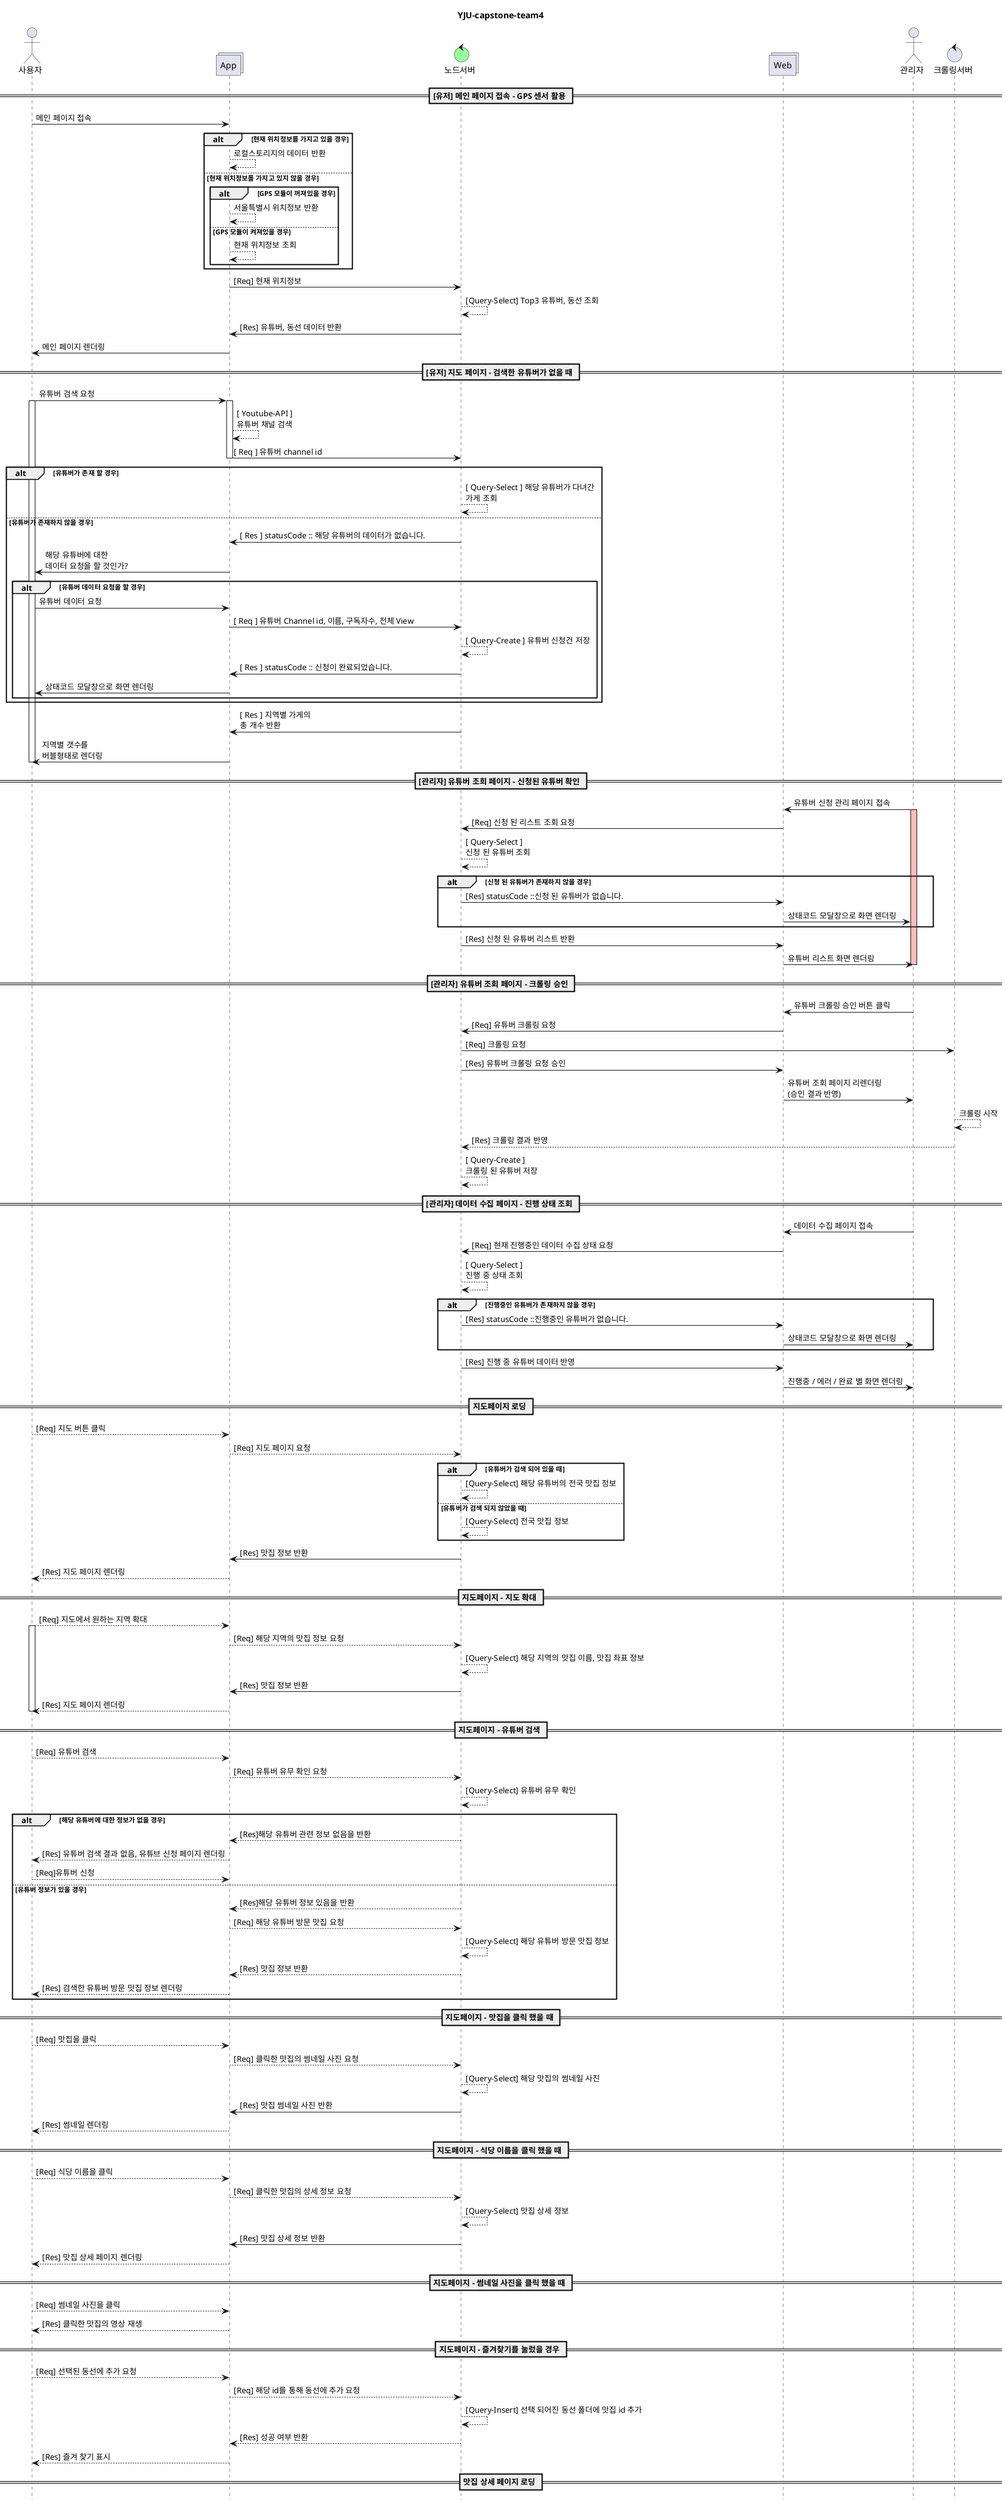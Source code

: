 @startuml

title YJU-capstone-team4
footer Page %page% of %lastpage%

actor 사용자 as User
collections App
control 노드서버 as Node #99FF99

collections Web
actor 관리자 as Admin
control 크롤링서버 as Lamda

== [유저] 메인 페이지 접속 - GPS 센서 활용 ==
User -> App : 메인 페이지 접속
alt 현재 위치정보를 가지고 있을 경우
    App --> App : 로컬스토리지의 데이터 반환
else 현재 위치정보를 가지고 있지 않을 경우
    alt GPS 모듈이 꺼져있을 경우
        App --> App : 서울특별시 위치정보 반환
    else GPS 모듈이 켜져있을 경우
        App --> App : 현재 위치정보 조회
    end
end

App -> Node : [Req] 현재 위치정보
Node --> Node : [Query-Select] Top3 유튜버, 동선 조회
Node -> App : [Res] 유튜버, 동선 데이터 반환
App -> User : 메인 페이지 렌더링


== [유저] 지도 페이지 - 검색한 유튜버가 없을 때 ==
User -> App : 유튜버 검색 요청
activate User
' activate User #FFBBBB
activate App
App --> App : [ Youtube-API ]\n유튜버 채널 검색
App -> Node : [ Req ] 유튜버 channel id
deactivate App
alt 유튜버가 존재 할 경우
    Node --> Node : [ Query-Select ] 해당 유튜버가 다녀간\n가게 조회
else 유튜버가 존재하지 않을 경우
    Node -> App : [ Res ] statusCode :: 해당 유튜버의 데이터가 없습니다.
    App -> User : 해당 유튜버에 대한\n데이터 요청을 할 것인가?
    alt 유튜버 데이터 요청을 할 경우
        User -> App : 유튜버 데이터 요청
        App -> Node : [ Req ] 유튜버 Channel id, 이름, 구독자수, 전체 View
        Node --> Node : [ Query-Create ] 유튜버 신청건 저장
        Node -> App : [ Res ] statusCode :: 신청이 완료되었습니다.
        App -> User : 상태코드 모달창으로 화면 렌더링                                                       
    end
end
Node -> App : [ Res ] 지역별 가게의\n총 개수 반환
App -> User : 지역별 갯수를\n버블형태로 렌더링
deactivate User

== [관리자] 유튜버 조회 페이지 - 신청된 유튜버 확인 ==
Admin ->  Web : 유튜버 신청 관리 페이지 접속
activate Admin #FFBBBB
Web -> Node : [Req] 신청 된 리스트 조회 요청
Node --> Node : [ Query-Select ]\n신청 된 유튜버 조회
alt 신청 된 유튜버가 존재하지 않을 경우
    Node -> Web : [Res] statusCode ::신청 된 유튜버가 없습니다.
    Web -> Admin : 상태코드 모달창으로 화면 렌더링
end
Node -> Web : [Res] 신청 된 유튜버 리스트 반환
Web -> Admin : 유튜버 리스트 화면 렌더링
deactivate Admin

== [관리자] 유튜버 조회 페이지 - 크롤링 승인 ==
Admin -> Web : 유튜버 크롤링 승인 버튼 클릭
Web -> Node : [Req] 유튜버 크롤링 요청
Node -> Lamda : [Req] 크롤링 요청
Node -> Web : [Res] 유튜버 크롤링 요청 승인
Web -> Admin : 유튜버 조회 페이지 리렌더링\n(승인 결과 반영)
Lamda --> Lamda : 크롤링 시작
Lamda --> Node : [Res] 크롤링 결과 반영
Node --> Node : [ Query-Create ]\n크롤링 된 유튜버 저장

== [관리자] 데이터 수집 페이지 - 진행 상태 조회 ==
Admin -> Web : 데이터 수집 페이지 접속
Web -> Node : [Req] 현재 진행중인 데이터 수집 상태 요청
Node --> Node : [ Query-Select ]\n진행 중 상태 조회
alt 진행중인 유튜버가 존재하지 않을 경우
    Node -> Web : [Res] statusCode ::진행중인 유튜버가 없습니다.
    Web -> Admin : 상태코드 모달창으로 화면 렌더링
end
Node -> Web : [Res] 진행 중 유튜버 데이터 반영
Web -> Admin : 진행중 / 에러 / 완료 별 화면 렌더링

== 지도페이지 로딩 ==
User --> App : [Req] 지도 버튼 클릭
App --> Node : [Req] 지도 페이지 요청
alt 유튜버가 검색 되어 있을 때
    Node --> Node : [Query-Select] 해당 유튜버의 전국 맛집 정보
else 유튜버가 검색 되지 않았을 때
    Node --> Node : [Query-Select] 전국 맛집 정보
end
Node -> App : [Res] 맛집 정보 반환
App --> User : [Res] 지도 페이지 렌더링

== 지도페이지 - 지도 확대 ==
User --> App : [Req] 지도에서 원하는 지역 확대
activate User
App --> Node : [Req] 해당 지역의 맛집 정보 요청
Node --> Node : [Query-Select] 해당 지역의 맛집 이름, 맛집 좌표 정보
Node -> App : [Res] 맛집 정보 반환
App --> User : [Res] 지도 페이지 렌더링
deactivate User

== 지도페이지 - 유튜버 검색 ==
User --> App : [Req] 유튜버 검색
App --> Node : [Req] 유튜버 유무 확인 요청
Node --> Node :  [Query-Select] 유튜버 유무 확인
alt 해당 유튜버에 대한 정보가 없을 경우
    Node --> App : [Res]해당 유튜버 관련 정보 없음을 반환
    App --> User : [Res] 유튜버 검색 결과 없음, 유튜브 신청 페이지 렌더링
    User --> App : [Req]유튜버 신청
else 유튜버 정보가 있을 경우
    Node --> App : [Res]해당 유튜버 정보 있음을 반환
    App --> Node : [Req] 해당 유튜버 방문 맛집 요청
    Node --> Node : [Query-Select] 해당 유튜버 방문 맛집 정보
    Node --> App : [Res] 맛집 정보 반환
    App --> User : [Res] 검색한 유튜버 방문 맛집 정보 렌더링
end

== 지도페이지 - 맛집을 클릭 했을 때 ==
User --> App : [Req] 맛집을 클릭
App --> Node : [Req] 클릭한 맛집의 썸네일 사진 요청
Node --> Node : [Query-Select] 해당 맛집의 썸네일 사진
Node -> App : [Res] 맛집 썸네일 사진 반환
App --> User : [Res] 썸네일 렌더링

== 지도페이지 - 식당 이름을 클릭 했을 때 ==
User --> App : [Req] 식당 이름을 클릭
App --> Node : [Req] 클릭한 맛집의 상세 정보 요청
Node --> Node : [Query-Select] 맛집 상세 정보
Node -> App : [Res] 맛집 상세 정보 반환
App --> User : [Res] 맛집 상세 페이지 렌더링

== 지도페이지 - 썸네일 사진을 클릭 했을 때 ==
User --> App : [Req] 썸네일 사진을 클릭
App --> User : [Res] 클릭한 맛집의 영상 재생

== 지도페이지 - 즐겨찾기를 눌렀을 경우 ==
User --> App : [Req] 선택된 동선에 추가 요청
App --> Node : [Req] 해당 id를 통해 동선에 추가 요청
Node --> Node : [Query-Insert] 선택 되어진 동선 폴더에 맛집 id 추가
Node --> App : [Res] 성공 여부 반환
App --> User : [Res] 즐겨 찾기 표시

== 맛집 상세 페이지 로딩 ==
User --> App : [Req] 맛집 상세 페이지 요청
App --> Node : [Req] 자세히 보기 눌러진 맛집 정보 요청
Node --> Node : [Query-Select] 해당 맛집 주소, 방문 유튜버, 맛집을 포함한 Top3 동선, 주변 명소(카페, 관광지)
Node -> App : [Res] 맛집 상세 정보 반환
App --> User : [Res] 맛집 상세 페이지 렌더링

== 맛집 상세 페이지 로딩 - 유튜버 이름을 눌렀을 경우 ==
User --> App : [Req] 유튜버 이름 클릭
App --> Node : [Req] 유튜버 상세 정보 요청
Node --> Node : [Query-Select] 유튜버 상세 조회 정보(유튜버 순위, 조회수 top3 영상, 야외 먹방 데이터)
Node -> App : [Res] 유튜버 상세 조회 정보
App --> User : [Res] 유튜버 상세 페이지 렌더링

== 맛집 상세 페이지 로딩 - 유튜브 썸네일을 눌렀을 경우 ==
User --> App : [Req] 유튜브 썸네일 클릭
App --> User : [Res] 유튜브 영상 재생

== 맛집 상세 페이지 로딩 - 동선 제목을 눌렀을 경우 ==
User --> App : [Req] 동선 제목 클릭
App --> Node : [Req] 해당 동선  요청
Node --> Node : [Query-Select] 해당 동선 정보
Node -> App : [Res] 해당 동선 정보 반환
App --> User : [Res] 동선 페이지 렌더링

== 맛집 상세 페이지 로딩 - 즐겨찾기를 눌렀을 경우 ==
User --> App : [Req] 선택된 동선에 추가 요청
App --> Node : [Req] 맛집 id를 통해 동선에 추가 요청
Node --> Node : [Query-Insert] 선택 되어진 동선 폴더에 맛집 id를 통한 맛집 추가
Node --> App : [Res] 성공 여부 반환
App --> User : [Res] 즐겨 찾기 표시

== 지도페이지 - 동선 폴더 미리보기 로딩 ==
User --> App : [Req] Feb 버튼 클릭
App --> Node : [Req] 동선 폴더 미리보기 요청
Node --> Node : [Req] 최근 사용한 폴더 유무 확인
alt 최근에 사용한 폴더 가 있을 경우
    Node --> Node : [Query-Select] 해당 동선 폴더에 포함된 리스트
else 최근에 사용한 폴더가 없을 경우
    Node --> Node : [Query-Select] default 동선 폴더에 포함된 리스트
end
Node -> App : [Res] 동선 리스트 반환
App --> User : [Res] 동선 폴더의 리스트 렌더링

== 지도 페이지 - 선택된 동선 폴더 미리보기 로딩 ==
User --> App : [Req] select box 에서 원하느 동선 선택
App --> Node : [Req] 선택된 동선 폴더 안의 리스트 요청
Node --> Node : [Query-Select] 해당 동선 폴더에 포함된 리스트
Node -> App : [Res] 동선 리스트 반환
App --> User : [Res] 선택된 동선 폴더의 리스트 렌더링

== 지도페이지 - 동선 페이지 로딩 ==
User --> App : [Req] 선택된 동선 폴더의 자세히 보기 요청
App --> Node : [Req] 선택된 동선 폴더 안의 맛집 리스트 요청
Node --> Node : [Query-Select] 해당 동선 폴더에 포함된 맛집 리스트
Node -> App : [Res] 맛집 리스트 반환
App --> User : [Res] 선택된 동선 폴더의 리스트 렌더링

==내 동선 페이지==
alt 동선 폴더 선택 유무
else default 폴더
    User -> App : 내 동선 페이지 요청
else 폴더 선택
    User -> App : 동선 폴더 선택
    activate User
    App --> App : 동선 폴더 리턴
end
App -> Node : <font color=red>[Req] 동선 폴더 리스트 (1회)</font>, 폴더의 id 값 전달
alt 동선 리스트 데이터 유무
else 동선 리스트가 있을 때
    Node --> Node : [Query-Select]\nid -> 맛집 지도, 동선 리스트
else 동선 리스트가 없을 때
    Node --> Node : [Query-Select]\nstatusCode :: 해당 리스트가 없습니다.
end
Node -> App : <font color=red>[Res]</font> 반환된 리스트 지도에 렌더링
App -> User : 내 동선 페이지 렌더링
deactivate User

==동선 배치==
User -> App : 맛집 동선 변경 (Drag & Drop)
activate User
App -> Node : <font color=red>[Req]</font> 동선 변경 요청
Node --> Node : [Query-Update]\n동선
Node -> App : <font color=red>[Res]</font> 변경된 동선 리스트와 지도 반환
App -> User : 변경된 동선을 적용하여 페이지 렌더링
deactivate User

==동선 공유 페이지==
User -> App : 동선 공유 페이지 요청
App -> Node : <font color=red>[Req] 동선 폴더 리스트 (1회)</font>, 폴더의 id 값
Node --> Node : [Query-Select]\n동선 지도, 해시태그 반환
Node -> App : <font color=red>[Res]</font> 해당 폴더의 동선 지도와 지역 해시태그 반환
App -> User : 동선 공유 페이지 렌더링

==공유하기==
User -> App : 공유하기 버튼 클릭
App -> Node : <font color=red>[Req]</font> 제목, 해시태그, 썸네일 전달
Node --> Node : [Query-Insert]\n동선 데이터 저장
Node -> App : <font color=red>[Res]</font> statusCode :: 해당 동선이 공유되었습니다.
App -> User : 초기 동선 검색 페이지 렌더링

==동선 검색 페이지==
User -> App : 동선 검색 페이지 요청
App -> Node : <font color=red>[Req]</font> 해시태그, 썸네일 요청
Node --> Node : [Query-Select]\ndefault 해시태그
Node -> App : <font color=red>[Res]</font> (지역, 계절, 보기)별 해시태그 반환
App -> User : 동선 검색 페이지 렌더링

==카테고리 별 검색 결과==
alt 해시태그 추가
    User -> App : 해시태그 추가 요청
    activate User
    App --> App : 해시태그 추가
    App -> User : 해시태그 렌더링
    deactivate User
end
User -> App : 해시태그 선택,\n동선 제목, 유튜버, 닉네임으로 검색
App -> Node : <font color=red>[Req]</font> 선택한 해시태그 id 와 동선 제목 OR 유튜버 OR 닉네임 전달
Node --> Node : [Query-Select]\n검색 요청 값에 대한 동선, 해시태그
Node -> App : <font color=red>[Res]</font> 동선 썸네일, 해시태그 반환
App -> User : 검색 결과 렌더링

== 통계 페이지 - 유튜버 카테고리 ==
User -> App : 통계 페이지 요청
alt 사용자가 인기 유튜버 선택했을 경우(Default)
    App -> Node : [Req] 인기 유튜버 요청
    Node -> Node : [Query-Select] Top3 구독자 수 유튜버 조회
else 사용자가 급상승 유튜버 선택했을 경우
    App --> Node : [Req] 급상승 유튜버 요청
    Node --> Node : [Query-Select] Top3 일정 기간 내 구독자 급성장 유튜버 조회
else 사용자가 급상승 동영상 선택했을 경우
    App --> Node : [Req] 급상승 동영상 요청
    Node --> Node : [Query-Select] Top3 일정 기간 내 조회수 급성장 동영상 조회
end
Node --> App : [Res] 유튜버 썸네일, 이름 데이터 반환

App -> User : 유튜버 top3 컨텐츠 렌더링

== 통계 페이지 - 유튜버 구독자 & 조회수 비교 ==
User -> App : 유튜버 비교 그래프 요청

App -> Node : [Req] 사용자가 원하는 유튜버 요청
Node -> Node : [Query-Select] 요청한 유튜버 구독자 수 조회\n[Query-Select] 요청한 유튜버 영상 총 조회수 조회
Node -> App : [Res] 유튜버 데이터 반환

App -> Node : [Req] 데이터 조회 시 보고자 하는 기간 요청
alt Default 날짜
    Node -> Node : [Query-Select] 오늘부터 1년 전까지 날짜 조회
else 사용자 설정 날짜
    Node --> Node : [Query-Select] 사용자가 요청한 기간 조회
end
Node -> App : [Res] 날짜 데이터 반환

App -> User : 유튜버 비교 그래프 랜더링

== 통계 페이지 - 해시태그, 동선 카테고리 ==
User -> App : 지역 데이터 요청(Default는 현재 위치)
alt GPS 모듈이 켜져있을 경우(Default)
    App -> Node : [Req] Default 지역의 해시태그 요청\n[Req] Default 지역의 TOP3 동선 요청
    Node -> Node : [Query-Select] Default 지역 해시태그를 포함하는 동선의 해시태그 조회\n[Query-Select] Default 지역 해시태그를 포함하는 동선 조회
else 현재 위치정보를 가지고 있지 않을 경우
    alt GPS 모듈이 꺼져있을 경우
        App --> Node : [Req] 서울특별시의 해시태그 요청\n[Req] 서울 지역의 TOP3 동선 요청
        Node --> Node : [Query-Select] 서울 지역 해시태그를 포함하는 동선의 해시태그 조회\n[Query-Select] 서울 지역 해시태그를 포함하는 동선 조회
    else 사용자가 직접 선택할 경우
        App --> Node : [Req] 사용자가 요청한 지역의 해시태그 요청\n[Req] 사용자가 요청한 지역의 TOP3 동선 요청
        Node --> Node : [Query-Select] 사용자가 요청한 지역 해시태그를 포함하는 동선의 해시태그 조회\n[Query-Select] 사용자가 요청한 지역 해시태그를 포함하는 동선 조회
    end
end

Node -> App : [Res] 해당 해시태그 및 카운트 결과값 반환\n[Res] 해당 동선 제목, 썸네일, 해시태그 반환

App -> User : 통계 페이지 랜더링

== 데이터 수집 페이지 - 크롤링 현황 ==
Admin -> Web : 데이터 수집 페이지 접속
Web -> Node : [Req] 현재 크롤링 상태 요청
Node --> Node : [ Query-Select ] \n크롤링 상태 조회
Node -> Web : [Res] 상태별 크롤링 결과 반영
Web -> Admin : 진행중 / 에러 / 완료 별 화면 렌더링

== 데이터 2차 검수 페이지 - 더보기 정보 조회==
Admin -> Web : 에러 리스트에서 유튜버 클릭
Web -> Node : [Req] 에러 발생한 영상 정보 요청
Node --> Node : [ Query-Select ]\n영상 정보 조회
Node -> Web : [Res] 형태소 분석된 더보기 정보 반환
Web-> Admin : 주소 분리 및 검색 화면 렌더링

== 데이터 2차 검수 페이지 - 주소 조합 ==
Admin -> Web : 형태소 별로 분리된 데이터 클릭
Web --> Web : 클릭한 데이터 화면에 출력
Web -> Admin : 주소 분리 및 검색 화면 리렌더링\n(선택한 데이터 반영)

== 데이터 2차 검수 페이지 - 주소 검색 ==
Admin -> Web : 조합된 주소 데이터 검색 버튼 클릭
Web -> Node : [Req] 주소에 대한 검색 결과, 좌표값 요청
Node -> Lamda : [Req] 크롤링 요청
Lamda --> Lamda : 크롤링 시작
Lamda -> Node : [Res] 크롤링 결과 반환
Node --> Node : [ Query-Select ] \n크롤링 된 주소정보 조회
Node -> Web : [Res] 구글, 네이버, 다음 검색 결과, 좌표값 반환
Web -> Admin : 주소 검색 화면 렌더링

alt 삭제 버튼 클릭 시
    Admin -> Web : 삭제 버튼 클릭
    Web -> Node : [Req] 해당 영상 정보 삭제 요청
    Node --> Node : [ Query-Delete ] \n영상 정보 삭제
    Node -> Web : [Res] 삭제 결과 응답
    Web -> Admin : 주소 분리 및 검색 화면 리렌더링
end

== 데이터 2차 검수 페이지 - 주소 저장 ==
Admin -> Web : 검색된 주소 선택 후 저장버튼 클릭
Web -> Node : [Req] 주소 정보 저장 요청
Node --> Node : [ Query-Create ]\n주소 정보 저장
Node -> Web : [Res] 주소 정보 저장 응답
Web -> Admin : 주소 검색 화면 리렌더링

alt 재검색 버튼 클릭 시
    Admin -> Web : 재검색 버튼 클릭
    Web --> Web : 주소 분리 및 검색 Component 이동
    Web -> Admin : 주소 분리 및 검색 화면 렌더링
end

==유튜버 상세 페이지==
User -> App : default page(1위 유튜버)
App -> Node : <font color=red>[Req]</font> 유튜버 이름
Node --> Node : [Query-Select]\n유튜버 정보 반환
Node -> App : <font color=red>[Res]</font>\n유튜버 정보, 조회수 Top 5 영상, 지역별 영상,\n영상 정보, 영상 url, 사용자의 좋아요 여부 반환
App -> User : 유튜버 상세 페이지 렌더링

==유튜버 검색==
User -> App : 유튜버 검색
App -> Node : <font color=red>[Req]</font> 유튜버 이름
Node --> Node : [Query-Select]\n유튜버 정보 반환
Node -> App : <font color=red>[Res]</font>\n유튜버 정보, 조회수 Top 5 영상, 지역별 영상,\n영상 정보, 영상 url, 사용자의 좋아요 여부 반환
App -> User : 유튜버 상세 페이지 렌더링

==영상 조회==
User -> App : 영상 클릭
App --> App : 영상 url 반환
App -> User : 영상 조회

==좋아요==
User -> App : 좋아요 버튼 클릭
App -> Node : <font color=red>[Req]</font> 좋아요 버튼 클릭
Node --> Node : [Query-Update]\n좋아요 상태 변경
Node -> App : <font color=red>[Res]</font> statusCode :: 좋아요 활성화 or 비활성화
App -> User : 좋아요 버튼 활성화 or 비활성화
@enduml
